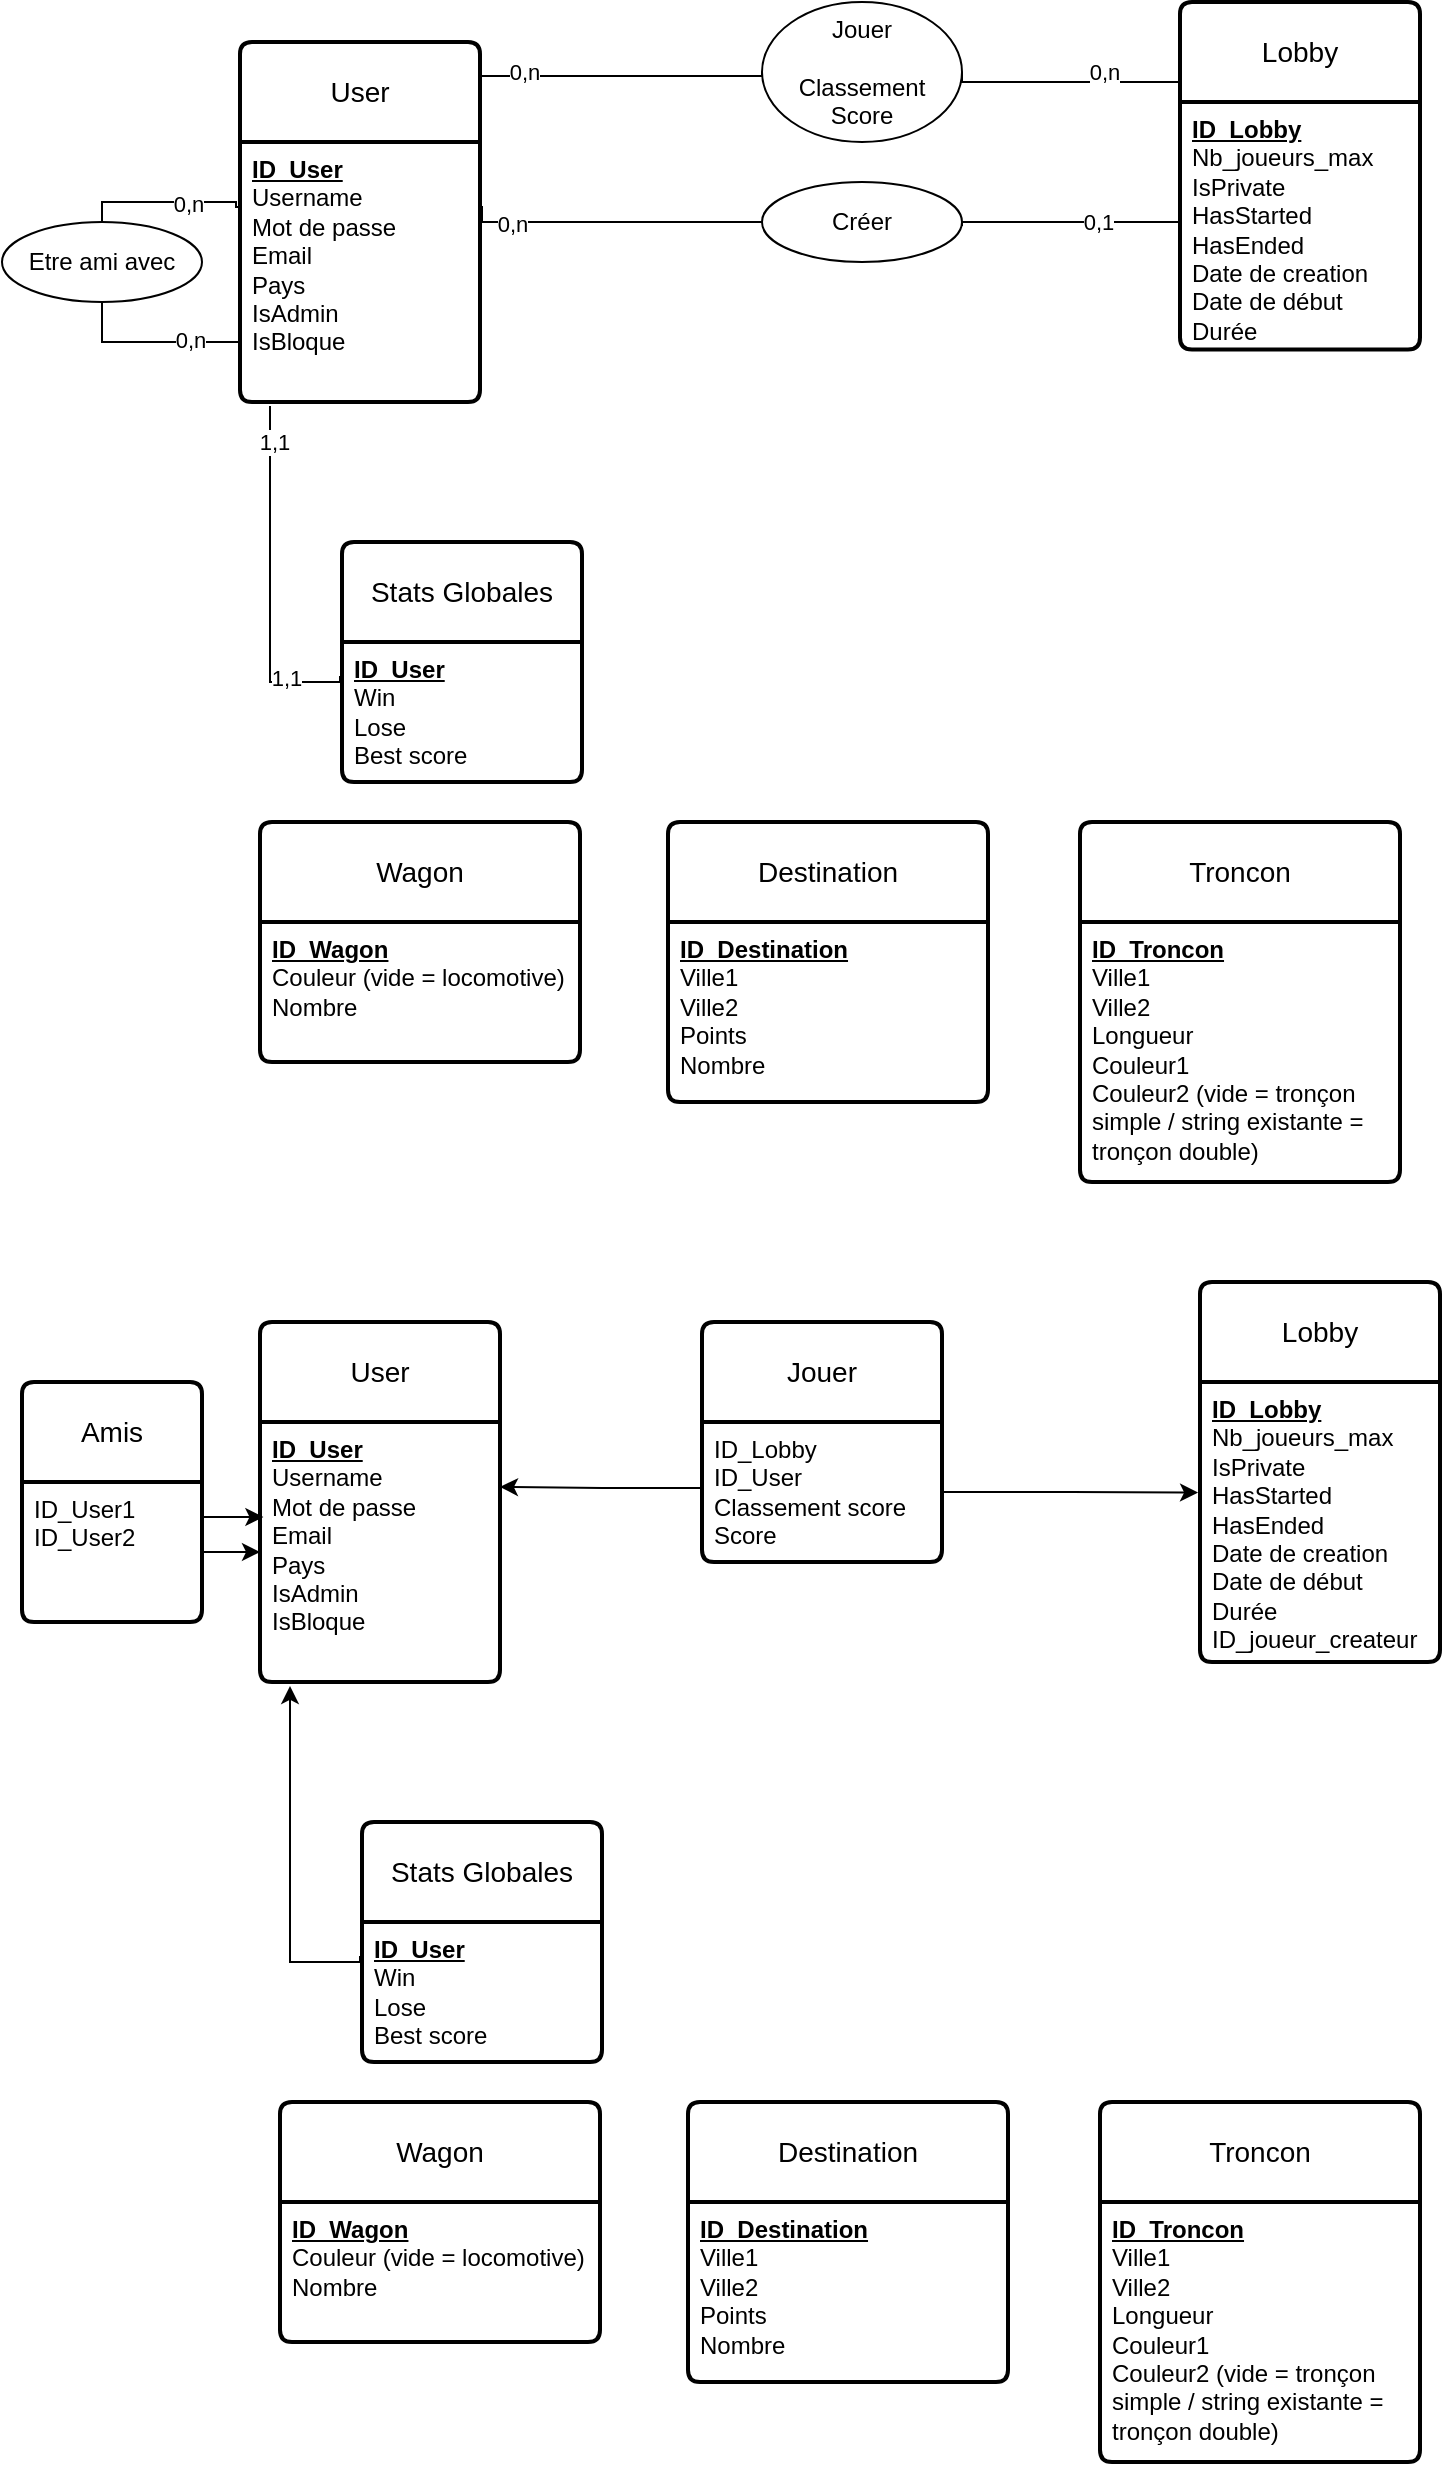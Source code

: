 <mxfile version="24.0.7" type="github">
  <diagram name="Page-1" id="GPkuQUCnlq3ohZIxKowG">
    <mxGraphModel dx="794" dy="420" grid="1" gridSize="10" guides="1" tooltips="1" connect="1" arrows="1" fold="1" page="1" pageScale="1" pageWidth="827" pageHeight="1169" math="0" shadow="0">
      <root>
        <mxCell id="0" />
        <mxCell id="1" parent="0" />
        <mxCell id="MFQDof5vlD9xu1kdHKQL-1" value="User" style="swimlane;childLayout=stackLayout;horizontal=1;startSize=50;horizontalStack=0;rounded=1;fontSize=14;fontStyle=0;strokeWidth=2;resizeParent=0;resizeLast=1;shadow=0;dashed=0;align=center;arcSize=4;whiteSpace=wrap;html=1;" parent="1" vertex="1">
          <mxGeometry x="119" y="90" width="120" height="180" as="geometry" />
        </mxCell>
        <mxCell id="MFQDof5vlD9xu1kdHKQL-2" value="&lt;b&gt;&lt;u&gt;ID_User&lt;/u&gt;&lt;/b&gt;&lt;br&gt;Username&lt;br&gt;Mot de passe&lt;br&gt;Email&lt;br&gt;Pays&lt;br&gt;IsAdmin&lt;br&gt;IsBloque" style="align=left;strokeColor=none;fillColor=none;spacingLeft=4;fontSize=12;verticalAlign=top;resizable=0;rotatable=0;part=1;html=1;" parent="MFQDof5vlD9xu1kdHKQL-1" vertex="1">
          <mxGeometry y="50" width="120" height="130" as="geometry" />
        </mxCell>
        <mxCell id="bhqNMUB9VUFnQ5Ed6FzW-11" style="edgeStyle=orthogonalEdgeStyle;rounded=0;orthogonalLoop=1;jettySize=auto;html=1;exitX=0.5;exitY=0;exitDx=0;exitDy=0;entryX=0;entryY=0.25;entryDx=0;entryDy=0;endArrow=none;endFill=0;" parent="1" edge="1" target="MFQDof5vlD9xu1kdHKQL-2" source="MFQDof5vlD9xu1kdHKQL-3">
          <mxGeometry relative="1" as="geometry">
            <mxPoint x="328.04" y="180" as="sourcePoint" />
            <mxPoint x="239.0" y="157.94" as="targetPoint" />
            <Array as="points">
              <mxPoint x="50" y="170" />
              <mxPoint x="117" y="170" />
              <mxPoint x="117" y="173" />
            </Array>
          </mxGeometry>
        </mxCell>
        <mxCell id="0xAUpMDpznyYWvms8PZ7-2" value="0,n" style="edgeLabel;html=1;align=center;verticalAlign=middle;resizable=0;points=[];" vertex="1" connectable="0" parent="bhqNMUB9VUFnQ5Ed6FzW-11">
          <mxGeometry x="0.628" y="-1" relative="1" as="geometry">
            <mxPoint x="-14" as="offset" />
          </mxGeometry>
        </mxCell>
        <mxCell id="MFQDof5vlD9xu1kdHKQL-3" value="Etre ami avec" style="ellipse;whiteSpace=wrap;html=1;align=center;" parent="1" vertex="1">
          <mxGeometry y="180" width="100" height="40" as="geometry" />
        </mxCell>
        <mxCell id="MFQDof5vlD9xu1kdHKQL-15" value="Lobby" style="swimlane;childLayout=stackLayout;horizontal=1;startSize=50;horizontalStack=0;rounded=1;fontSize=14;fontStyle=0;strokeWidth=2;resizeParent=0;resizeLast=1;shadow=0;dashed=0;align=center;arcSize=4;whiteSpace=wrap;html=1;" parent="1" vertex="1">
          <mxGeometry x="589" y="70" width="120" height="173.75" as="geometry" />
        </mxCell>
        <mxCell id="MFQDof5vlD9xu1kdHKQL-16" value="&lt;b&gt;&lt;u&gt;ID_Lobby&lt;/u&gt;&lt;/b&gt;&lt;br&gt;Nb_joueurs_max&lt;br&gt;IsPrivate&lt;br&gt;HasStarted&lt;br&gt;HasEnded&lt;br&gt;Date de creation&lt;br&gt;Date de début&lt;br&gt;Durée" style="align=left;strokeColor=none;fillColor=none;spacingLeft=4;fontSize=12;verticalAlign=top;resizable=0;rotatable=0;part=1;html=1;" parent="MFQDof5vlD9xu1kdHKQL-15" vertex="1">
          <mxGeometry y="50" width="120" height="123.75" as="geometry" />
        </mxCell>
        <mxCell id="bhqNMUB9VUFnQ5Ed6FzW-1" value="Stats Globales" style="swimlane;childLayout=stackLayout;horizontal=1;startSize=50;horizontalStack=0;rounded=1;fontSize=14;fontStyle=0;strokeWidth=2;resizeParent=0;resizeLast=1;shadow=0;dashed=0;align=center;arcSize=4;whiteSpace=wrap;html=1;" parent="1" vertex="1">
          <mxGeometry x="170" y="340" width="120" height="120" as="geometry" />
        </mxCell>
        <mxCell id="bhqNMUB9VUFnQ5Ed6FzW-2" value="&lt;b&gt;&lt;u&gt;ID_User&lt;br&gt;&lt;/u&gt;&lt;/b&gt;Win&lt;br&gt;Lose&lt;br&gt;Best score" style="align=left;strokeColor=none;fillColor=none;spacingLeft=4;fontSize=12;verticalAlign=top;resizable=0;rotatable=0;part=1;html=1;" parent="bhqNMUB9VUFnQ5Ed6FzW-1" vertex="1">
          <mxGeometry y="50" width="120" height="70" as="geometry" />
        </mxCell>
        <mxCell id="bhqNMUB9VUFnQ5Ed6FzW-8" style="edgeStyle=orthogonalEdgeStyle;rounded=0;orthogonalLoop=1;jettySize=auto;html=1;exitX=0;exitY=0.75;exitDx=0;exitDy=0;entryX=0.5;entryY=1;entryDx=0;entryDy=0;endArrow=none;endFill=0;" parent="1" source="MFQDof5vlD9xu1kdHKQL-2" target="MFQDof5vlD9xu1kdHKQL-3" edge="1">
          <mxGeometry relative="1" as="geometry">
            <Array as="points">
              <mxPoint x="119" y="240" />
              <mxPoint x="50" y="240" />
            </Array>
          </mxGeometry>
        </mxCell>
        <mxCell id="0xAUpMDpznyYWvms8PZ7-3" value="0,n" style="edgeLabel;html=1;align=center;verticalAlign=middle;resizable=0;points=[];" vertex="1" connectable="0" parent="bhqNMUB9VUFnQ5Ed6FzW-8">
          <mxGeometry x="-0.392" y="-1" relative="1" as="geometry">
            <mxPoint as="offset" />
          </mxGeometry>
        </mxCell>
        <mxCell id="bhqNMUB9VUFnQ5Ed6FzW-17" style="edgeStyle=orthogonalEdgeStyle;rounded=0;orthogonalLoop=1;jettySize=auto;html=1;entryX=0;entryY=0.25;entryDx=0;entryDy=0;endArrow=none;endFill=0;exitX=1;exitY=0.5;exitDx=0;exitDy=0;" parent="1" source="bhqNMUB9VUFnQ5Ed6FzW-16" edge="1">
          <mxGeometry relative="1" as="geometry">
            <mxPoint x="540" y="110" as="sourcePoint" />
            <mxPoint x="589" y="155.938" as="targetPoint" />
            <Array as="points">
              <mxPoint x="480" y="110" />
              <mxPoint x="589" y="110" />
            </Array>
          </mxGeometry>
        </mxCell>
        <mxCell id="bhqNMUB9VUFnQ5Ed6FzW-18" value="0,n" style="edgeLabel;html=1;align=center;verticalAlign=middle;resizable=0;points=[];" parent="bhqNMUB9VUFnQ5Ed6FzW-17" vertex="1" connectable="0">
          <mxGeometry x="0.182" y="4" relative="1" as="geometry">
            <mxPoint x="-19" y="-1" as="offset" />
          </mxGeometry>
        </mxCell>
        <mxCell id="bhqNMUB9VUFnQ5Ed6FzW-16" value="Jouer&lt;br&gt;&lt;br&gt;Classement&lt;br&gt;Score" style="ellipse;whiteSpace=wrap;html=1;align=center;" parent="1" vertex="1">
          <mxGeometry x="380" y="70" width="100" height="70" as="geometry" />
        </mxCell>
        <mxCell id="bhqNMUB9VUFnQ5Ed6FzW-27" style="edgeStyle=orthogonalEdgeStyle;rounded=0;orthogonalLoop=1;jettySize=auto;html=1;exitX=0;exitY=0.25;exitDx=0;exitDy=0;entryX=0.125;entryY=1.015;entryDx=0;entryDy=0;entryPerimeter=0;endArrow=none;endFill=0;" parent="1" source="bhqNMUB9VUFnQ5Ed6FzW-2" target="MFQDof5vlD9xu1kdHKQL-2" edge="1">
          <mxGeometry relative="1" as="geometry">
            <Array as="points">
              <mxPoint x="169" y="410" />
              <mxPoint x="134" y="410" />
            </Array>
          </mxGeometry>
        </mxCell>
        <mxCell id="bhqNMUB9VUFnQ5Ed6FzW-43" value="1,1" style="edgeLabel;html=1;align=center;verticalAlign=middle;resizable=0;points=[];" parent="bhqNMUB9VUFnQ5Ed6FzW-27" vertex="1" connectable="0">
          <mxGeometry x="0.859" y="-2" relative="1" as="geometry">
            <mxPoint y="5" as="offset" />
          </mxGeometry>
        </mxCell>
        <mxCell id="bhqNMUB9VUFnQ5Ed6FzW-44" value="1,1" style="edgeLabel;html=1;align=center;verticalAlign=middle;resizable=0;points=[];" parent="bhqNMUB9VUFnQ5Ed6FzW-27" vertex="1" connectable="0">
          <mxGeometry x="-0.639" y="-2" relative="1" as="geometry">
            <mxPoint x="1" as="offset" />
          </mxGeometry>
        </mxCell>
        <mxCell id="bhqNMUB9VUFnQ5Ed6FzW-28" value="Wagon" style="swimlane;childLayout=stackLayout;horizontal=1;startSize=50;horizontalStack=0;rounded=1;fontSize=14;fontStyle=0;strokeWidth=2;resizeParent=0;resizeLast=1;shadow=0;dashed=0;align=center;arcSize=4;whiteSpace=wrap;html=1;" parent="1" vertex="1">
          <mxGeometry x="129" y="480" width="160" height="120" as="geometry" />
        </mxCell>
        <mxCell id="bhqNMUB9VUFnQ5Ed6FzW-29" value="&lt;b&gt;&lt;u&gt;ID_Wagon&lt;/u&gt;&lt;/b&gt;&lt;br&gt;Couleur (vide = locomotive)&lt;br&gt;Nombre" style="align=left;strokeColor=none;fillColor=none;spacingLeft=4;fontSize=12;verticalAlign=top;resizable=0;rotatable=0;part=1;html=1;" parent="bhqNMUB9VUFnQ5Ed6FzW-28" vertex="1">
          <mxGeometry y="50" width="160" height="70" as="geometry" />
        </mxCell>
        <mxCell id="bhqNMUB9VUFnQ5Ed6FzW-30" value="Destination" style="swimlane;childLayout=stackLayout;horizontal=1;startSize=50;horizontalStack=0;rounded=1;fontSize=14;fontStyle=0;strokeWidth=2;resizeParent=0;resizeLast=1;shadow=0;dashed=0;align=center;arcSize=4;whiteSpace=wrap;html=1;" parent="1" vertex="1">
          <mxGeometry x="333" y="480" width="160" height="140" as="geometry" />
        </mxCell>
        <mxCell id="bhqNMUB9VUFnQ5Ed6FzW-31" value="&lt;b&gt;&lt;u&gt;ID_Destination&lt;/u&gt;&lt;/b&gt;&lt;br&gt;Ville1&lt;br&gt;Ville2&lt;br&gt;Points&lt;br&gt;Nombre" style="align=left;strokeColor=none;fillColor=none;spacingLeft=4;fontSize=12;verticalAlign=top;resizable=0;rotatable=0;part=1;html=1;" parent="bhqNMUB9VUFnQ5Ed6FzW-30" vertex="1">
          <mxGeometry y="50" width="160" height="90" as="geometry" />
        </mxCell>
        <mxCell id="bhqNMUB9VUFnQ5Ed6FzW-32" value="Troncon" style="swimlane;childLayout=stackLayout;horizontal=1;startSize=50;horizontalStack=0;rounded=1;fontSize=14;fontStyle=0;strokeWidth=2;resizeParent=0;resizeLast=1;shadow=0;dashed=0;align=center;arcSize=4;whiteSpace=wrap;html=1;" parent="1" vertex="1">
          <mxGeometry x="539" y="480" width="160" height="180" as="geometry" />
        </mxCell>
        <mxCell id="bhqNMUB9VUFnQ5Ed6FzW-33" value="&lt;b&gt;&lt;u&gt;ID_Troncon&lt;/u&gt;&lt;/b&gt;&lt;br&gt;Ville1&lt;br&gt;Ville2&lt;br&gt;Longueur&lt;br&gt;Couleur1&lt;br&gt;Couleur2 (vide = tronçon&lt;br&gt;simple / string existante =&amp;nbsp;&lt;br&gt;tronçon double)" style="align=left;strokeColor=none;fillColor=none;spacingLeft=4;fontSize=12;verticalAlign=top;resizable=0;rotatable=0;part=1;html=1;" parent="bhqNMUB9VUFnQ5Ed6FzW-32" vertex="1">
          <mxGeometry y="50" width="160" height="130" as="geometry" />
        </mxCell>
        <mxCell id="bhqNMUB9VUFnQ5Ed6FzW-35" style="edgeStyle=orthogonalEdgeStyle;rounded=0;orthogonalLoop=1;jettySize=auto;html=1;exitX=0;exitY=0.5;exitDx=0;exitDy=0;endArrow=none;endFill=0;" parent="1" source="bhqNMUB9VUFnQ5Ed6FzW-16" target="MFQDof5vlD9xu1kdHKQL-1" edge="1">
          <mxGeometry relative="1" as="geometry">
            <Array as="points">
              <mxPoint x="380" y="107" />
            </Array>
          </mxGeometry>
        </mxCell>
        <mxCell id="bhqNMUB9VUFnQ5Ed6FzW-40" value="0,n" style="edgeLabel;html=1;align=center;verticalAlign=middle;resizable=0;points=[];" parent="bhqNMUB9VUFnQ5Ed6FzW-35" vertex="1" connectable="0">
          <mxGeometry x="0.84" y="-1" relative="1" as="geometry">
            <mxPoint x="10" y="-1" as="offset" />
          </mxGeometry>
        </mxCell>
        <mxCell id="0xAUpMDpznyYWvms8PZ7-6" style="edgeStyle=orthogonalEdgeStyle;rounded=0;orthogonalLoop=1;jettySize=auto;html=1;exitX=0;exitY=0.5;exitDx=0;exitDy=0;entryX=1;entryY=0.25;entryDx=0;entryDy=0;endArrow=none;endFill=0;" edge="1" parent="1" source="0xAUpMDpznyYWvms8PZ7-4" target="MFQDof5vlD9xu1kdHKQL-2">
          <mxGeometry relative="1" as="geometry">
            <Array as="points">
              <mxPoint x="240" y="180" />
            </Array>
          </mxGeometry>
        </mxCell>
        <mxCell id="0xAUpMDpznyYWvms8PZ7-8" value="0,n" style="edgeLabel;html=1;align=center;verticalAlign=middle;resizable=0;points=[];" vertex="1" connectable="0" parent="0xAUpMDpznyYWvms8PZ7-6">
          <mxGeometry x="0.681" y="1" relative="1" as="geometry">
            <mxPoint as="offset" />
          </mxGeometry>
        </mxCell>
        <mxCell id="0xAUpMDpznyYWvms8PZ7-4" value="Créer" style="ellipse;whiteSpace=wrap;html=1;align=center;" vertex="1" parent="1">
          <mxGeometry x="380" y="160" width="100" height="40" as="geometry" />
        </mxCell>
        <mxCell id="0xAUpMDpznyYWvms8PZ7-5" style="edgeStyle=orthogonalEdgeStyle;rounded=0;orthogonalLoop=1;jettySize=auto;html=1;exitX=0;exitY=0.75;exitDx=0;exitDy=0;endArrow=none;endFill=0;" edge="1" parent="1">
          <mxGeometry relative="1" as="geometry">
            <mxPoint x="589" y="182.132" as="sourcePoint" />
            <mxPoint x="480" y="182" as="targetPoint" />
            <Array as="points">
              <mxPoint x="589" y="180" />
            </Array>
          </mxGeometry>
        </mxCell>
        <mxCell id="0xAUpMDpznyYWvms8PZ7-7" value="0,1" style="edgeLabel;html=1;align=center;verticalAlign=middle;resizable=0;points=[];" vertex="1" connectable="0" parent="0xAUpMDpznyYWvms8PZ7-5">
          <mxGeometry x="-0.237" relative="1" as="geometry">
            <mxPoint as="offset" />
          </mxGeometry>
        </mxCell>
        <mxCell id="0xAUpMDpznyYWvms8PZ7-38" value="User" style="swimlane;childLayout=stackLayout;horizontal=1;startSize=50;horizontalStack=0;rounded=1;fontSize=14;fontStyle=0;strokeWidth=2;resizeParent=0;resizeLast=1;shadow=0;dashed=0;align=center;arcSize=4;whiteSpace=wrap;html=1;" vertex="1" parent="1">
          <mxGeometry x="129" y="730" width="120" height="180" as="geometry" />
        </mxCell>
        <mxCell id="0xAUpMDpznyYWvms8PZ7-39" value="&lt;b&gt;&lt;u&gt;ID_User&lt;/u&gt;&lt;/b&gt;&lt;br&gt;Username&lt;br&gt;Mot de passe&lt;br&gt;Email&lt;br&gt;Pays&lt;br&gt;IsAdmin&lt;br&gt;IsBloque" style="align=left;strokeColor=none;fillColor=none;spacingLeft=4;fontSize=12;verticalAlign=top;resizable=0;rotatable=0;part=1;html=1;" vertex="1" parent="0xAUpMDpznyYWvms8PZ7-38">
          <mxGeometry y="50" width="120" height="130" as="geometry" />
        </mxCell>
        <mxCell id="0xAUpMDpznyYWvms8PZ7-43" value="Lobby" style="swimlane;childLayout=stackLayout;horizontal=1;startSize=50;horizontalStack=0;rounded=1;fontSize=14;fontStyle=0;strokeWidth=2;resizeParent=0;resizeLast=1;shadow=0;dashed=0;align=center;arcSize=4;whiteSpace=wrap;html=1;" vertex="1" parent="1">
          <mxGeometry x="599" y="710" width="120" height="190" as="geometry" />
        </mxCell>
        <mxCell id="0xAUpMDpznyYWvms8PZ7-44" value="&lt;b&gt;&lt;u&gt;ID_Lobby&lt;/u&gt;&lt;/b&gt;&lt;br&gt;Nb_joueurs_max&lt;br&gt;IsPrivate&lt;br&gt;HasStarted&lt;br&gt;HasEnded&lt;br&gt;Date de creation&lt;br&gt;Date de début&lt;br&gt;Durée&lt;div&gt;ID_joueur_createur&lt;/div&gt;" style="align=left;strokeColor=none;fillColor=none;spacingLeft=4;fontSize=12;verticalAlign=top;resizable=0;rotatable=0;part=1;html=1;" vertex="1" parent="0xAUpMDpznyYWvms8PZ7-43">
          <mxGeometry y="50" width="120" height="140" as="geometry" />
        </mxCell>
        <mxCell id="0xAUpMDpznyYWvms8PZ7-45" value="Stats Globales" style="swimlane;childLayout=stackLayout;horizontal=1;startSize=50;horizontalStack=0;rounded=1;fontSize=14;fontStyle=0;strokeWidth=2;resizeParent=0;resizeLast=1;shadow=0;dashed=0;align=center;arcSize=4;whiteSpace=wrap;html=1;" vertex="1" parent="1">
          <mxGeometry x="180" y="980" width="120" height="120" as="geometry" />
        </mxCell>
        <mxCell id="0xAUpMDpznyYWvms8PZ7-46" value="&lt;b&gt;&lt;u&gt;ID_User&lt;br&gt;&lt;/u&gt;&lt;/b&gt;Win&lt;br&gt;Lose&lt;br&gt;Best score" style="align=left;strokeColor=none;fillColor=none;spacingLeft=4;fontSize=12;verticalAlign=top;resizable=0;rotatable=0;part=1;html=1;" vertex="1" parent="0xAUpMDpznyYWvms8PZ7-45">
          <mxGeometry y="50" width="120" height="70" as="geometry" />
        </mxCell>
        <mxCell id="0xAUpMDpznyYWvms8PZ7-52" style="edgeStyle=orthogonalEdgeStyle;rounded=0;orthogonalLoop=1;jettySize=auto;html=1;exitX=0;exitY=0.25;exitDx=0;exitDy=0;entryX=0.125;entryY=1.015;entryDx=0;entryDy=0;entryPerimeter=0;" edge="1" parent="1" source="0xAUpMDpznyYWvms8PZ7-46" target="0xAUpMDpznyYWvms8PZ7-39">
          <mxGeometry relative="1" as="geometry">
            <Array as="points">
              <mxPoint x="179" y="1050" />
              <mxPoint x="144" y="1050" />
            </Array>
          </mxGeometry>
        </mxCell>
        <mxCell id="0xAUpMDpznyYWvms8PZ7-55" value="Wagon" style="swimlane;childLayout=stackLayout;horizontal=1;startSize=50;horizontalStack=0;rounded=1;fontSize=14;fontStyle=0;strokeWidth=2;resizeParent=0;resizeLast=1;shadow=0;dashed=0;align=center;arcSize=4;whiteSpace=wrap;html=1;" vertex="1" parent="1">
          <mxGeometry x="139" y="1120" width="160" height="120" as="geometry" />
        </mxCell>
        <mxCell id="0xAUpMDpznyYWvms8PZ7-56" value="&lt;b&gt;&lt;u&gt;ID_Wagon&lt;/u&gt;&lt;/b&gt;&lt;br&gt;Couleur (vide = locomotive)&lt;br&gt;Nombre" style="align=left;strokeColor=none;fillColor=none;spacingLeft=4;fontSize=12;verticalAlign=top;resizable=0;rotatable=0;part=1;html=1;" vertex="1" parent="0xAUpMDpznyYWvms8PZ7-55">
          <mxGeometry y="50" width="160" height="70" as="geometry" />
        </mxCell>
        <mxCell id="0xAUpMDpznyYWvms8PZ7-57" value="Destination" style="swimlane;childLayout=stackLayout;horizontal=1;startSize=50;horizontalStack=0;rounded=1;fontSize=14;fontStyle=0;strokeWidth=2;resizeParent=0;resizeLast=1;shadow=0;dashed=0;align=center;arcSize=4;whiteSpace=wrap;html=1;" vertex="1" parent="1">
          <mxGeometry x="343" y="1120" width="160" height="140" as="geometry" />
        </mxCell>
        <mxCell id="0xAUpMDpznyYWvms8PZ7-58" value="&lt;b&gt;&lt;u&gt;ID_Destination&lt;/u&gt;&lt;/b&gt;&lt;br&gt;Ville1&lt;br&gt;Ville2&lt;br&gt;Points&lt;br&gt;Nombre" style="align=left;strokeColor=none;fillColor=none;spacingLeft=4;fontSize=12;verticalAlign=top;resizable=0;rotatable=0;part=1;html=1;" vertex="1" parent="0xAUpMDpznyYWvms8PZ7-57">
          <mxGeometry y="50" width="160" height="90" as="geometry" />
        </mxCell>
        <mxCell id="0xAUpMDpznyYWvms8PZ7-59" value="Troncon" style="swimlane;childLayout=stackLayout;horizontal=1;startSize=50;horizontalStack=0;rounded=1;fontSize=14;fontStyle=0;strokeWidth=2;resizeParent=0;resizeLast=1;shadow=0;dashed=0;align=center;arcSize=4;whiteSpace=wrap;html=1;" vertex="1" parent="1">
          <mxGeometry x="549" y="1120" width="160" height="180" as="geometry" />
        </mxCell>
        <mxCell id="0xAUpMDpznyYWvms8PZ7-60" value="&lt;b&gt;&lt;u&gt;ID_Troncon&lt;/u&gt;&lt;/b&gt;&lt;br&gt;Ville1&lt;br&gt;Ville2&lt;br&gt;Longueur&lt;br&gt;Couleur1&lt;br&gt;Couleur2 (vide = tronçon&lt;br&gt;simple / string existante =&amp;nbsp;&lt;br&gt;tronçon double)" style="align=left;strokeColor=none;fillColor=none;spacingLeft=4;fontSize=12;verticalAlign=top;resizable=0;rotatable=0;part=1;html=1;" vertex="1" parent="0xAUpMDpznyYWvms8PZ7-59">
          <mxGeometry y="50" width="160" height="130" as="geometry" />
        </mxCell>
        <mxCell id="0xAUpMDpznyYWvms8PZ7-68" value="Jouer" style="swimlane;childLayout=stackLayout;horizontal=1;startSize=50;horizontalStack=0;rounded=1;fontSize=14;fontStyle=0;strokeWidth=2;resizeParent=0;resizeLast=1;shadow=0;dashed=0;align=center;arcSize=4;whiteSpace=wrap;html=1;" vertex="1" parent="1">
          <mxGeometry x="350" y="730" width="120" height="120" as="geometry" />
        </mxCell>
        <mxCell id="0xAUpMDpznyYWvms8PZ7-69" value="ID_Lobby&lt;br&gt;ID_User&lt;br&gt;Classement score&lt;br&gt;Score" style="align=left;strokeColor=none;fillColor=none;spacingLeft=4;fontSize=12;verticalAlign=top;resizable=0;rotatable=0;part=1;html=1;" vertex="1" parent="0xAUpMDpznyYWvms8PZ7-68">
          <mxGeometry y="50" width="120" height="70" as="geometry" />
        </mxCell>
        <mxCell id="0xAUpMDpznyYWvms8PZ7-70" value="Amis" style="swimlane;childLayout=stackLayout;horizontal=1;startSize=50;horizontalStack=0;rounded=1;fontSize=14;fontStyle=0;strokeWidth=2;resizeParent=0;resizeLast=1;shadow=0;dashed=0;align=center;arcSize=4;whiteSpace=wrap;html=1;" vertex="1" parent="1">
          <mxGeometry x="10" y="760" width="90" height="120" as="geometry" />
        </mxCell>
        <mxCell id="0xAUpMDpznyYWvms8PZ7-71" value="ID_User1&lt;br&gt;ID_User2" style="align=left;strokeColor=none;fillColor=none;spacingLeft=4;fontSize=12;verticalAlign=top;resizable=0;rotatable=0;part=1;html=1;" vertex="1" parent="0xAUpMDpznyYWvms8PZ7-70">
          <mxGeometry y="50" width="90" height="70" as="geometry" />
        </mxCell>
        <mxCell id="0xAUpMDpznyYWvms8PZ7-72" style="edgeStyle=orthogonalEdgeStyle;rounded=0;orthogonalLoop=1;jettySize=auto;html=1;exitX=1;exitY=0.25;exitDx=0;exitDy=0;entryX=0.014;entryY=0.369;entryDx=0;entryDy=0;entryPerimeter=0;" edge="1" parent="1" source="0xAUpMDpznyYWvms8PZ7-71" target="0xAUpMDpznyYWvms8PZ7-39">
          <mxGeometry relative="1" as="geometry" />
        </mxCell>
        <mxCell id="0xAUpMDpznyYWvms8PZ7-73" style="edgeStyle=orthogonalEdgeStyle;rounded=0;orthogonalLoop=1;jettySize=auto;html=1;exitX=1;exitY=0.5;exitDx=0;exitDy=0;entryX=0;entryY=0.5;entryDx=0;entryDy=0;" edge="1" parent="1" source="0xAUpMDpznyYWvms8PZ7-71" target="0xAUpMDpznyYWvms8PZ7-39">
          <mxGeometry relative="1" as="geometry" />
        </mxCell>
        <mxCell id="0xAUpMDpznyYWvms8PZ7-74" style="edgeStyle=orthogonalEdgeStyle;rounded=0;orthogonalLoop=1;jettySize=auto;html=1;exitX=0;exitY=0.5;exitDx=0;exitDy=0;entryX=1;entryY=0.25;entryDx=0;entryDy=0;" edge="1" parent="1" source="0xAUpMDpznyYWvms8PZ7-69" target="0xAUpMDpznyYWvms8PZ7-39">
          <mxGeometry relative="1" as="geometry">
            <Array as="points">
              <mxPoint x="350" y="813" />
              <mxPoint x="300" y="813" />
            </Array>
          </mxGeometry>
        </mxCell>
        <mxCell id="0xAUpMDpznyYWvms8PZ7-75" style="edgeStyle=orthogonalEdgeStyle;rounded=0;orthogonalLoop=1;jettySize=auto;html=1;exitX=1;exitY=0.5;exitDx=0;exitDy=0;entryX=-0.008;entryY=0.395;entryDx=0;entryDy=0;entryPerimeter=0;" edge="1" parent="1" source="0xAUpMDpznyYWvms8PZ7-69" target="0xAUpMDpznyYWvms8PZ7-44">
          <mxGeometry relative="1" as="geometry" />
        </mxCell>
      </root>
    </mxGraphModel>
  </diagram>
</mxfile>
